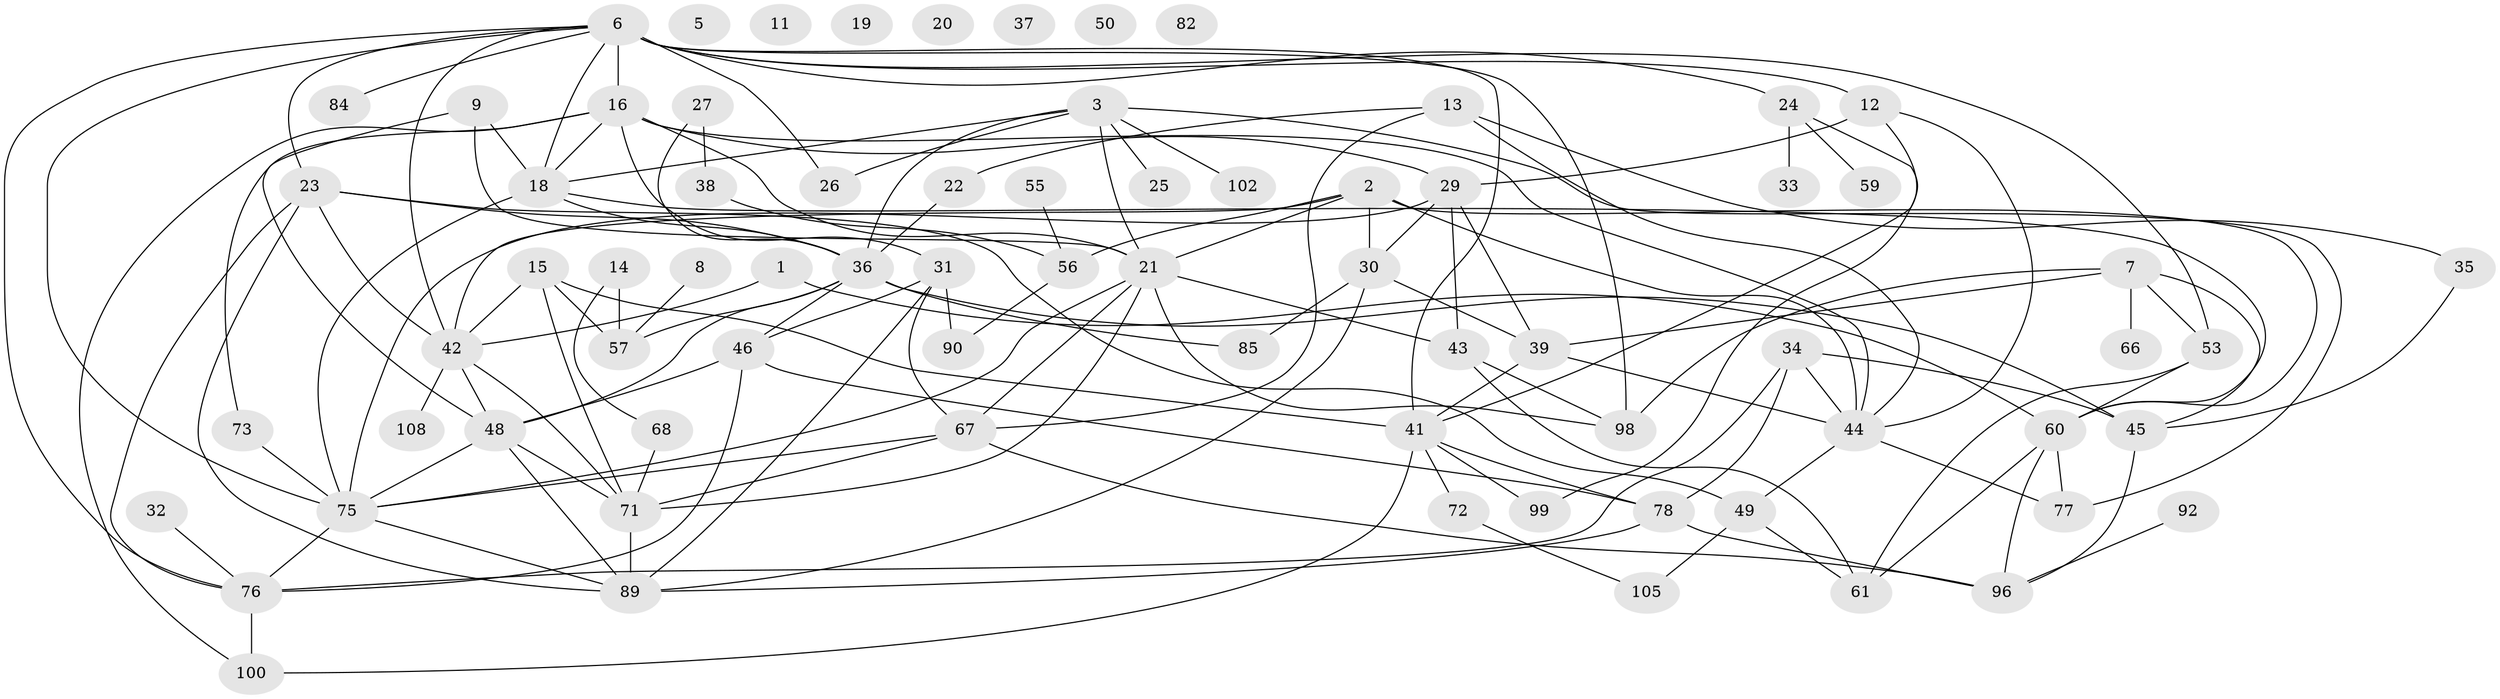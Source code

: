 // Generated by graph-tools (version 1.1) at 2025/23/03/03/25 07:23:28]
// undirected, 74 vertices, 141 edges
graph export_dot {
graph [start="1"]
  node [color=gray90,style=filled];
  1 [super="+62"];
  2 [super="+10"];
  3 [super="+4"];
  5;
  6 [super="+87"];
  7 [super="+28"];
  8;
  9;
  11;
  12 [super="+51"];
  13 [super="+65"];
  14;
  15;
  16 [super="+17"];
  18 [super="+58"];
  19;
  20;
  21 [super="+86"];
  22;
  23 [super="+80"];
  24 [super="+40"];
  25;
  26;
  27;
  29 [super="+81"];
  30 [super="+54"];
  31 [super="+79"];
  32;
  33;
  34 [super="+70"];
  35;
  36 [super="+95"];
  37;
  38;
  39 [super="+109"];
  41 [super="+110"];
  42 [super="+64"];
  43 [super="+88"];
  44 [super="+47"];
  45;
  46 [super="+52"];
  48 [super="+103"];
  49 [super="+94"];
  50;
  53 [super="+69"];
  55 [super="+74"];
  56 [super="+101"];
  57 [super="+106"];
  59;
  60 [super="+63"];
  61 [super="+104"];
  66;
  67 [super="+91"];
  68;
  71;
  72;
  73;
  75 [super="+93"];
  76 [super="+83"];
  77;
  78 [super="+107"];
  82;
  84;
  85;
  89 [super="+97"];
  90;
  92;
  96;
  98;
  99;
  100;
  102;
  105;
  108;
  1 -- 60;
  1 -- 42;
  2 -- 30;
  2 -- 42;
  2 -- 56;
  2 -- 60;
  2 -- 21;
  2 -- 44;
  3 -- 25;
  3 -- 26;
  3 -- 36;
  3 -- 18;
  3 -- 77;
  3 -- 102;
  3 -- 21;
  6 -- 12 [weight=2];
  6 -- 24;
  6 -- 26;
  6 -- 84;
  6 -- 98;
  6 -- 41;
  6 -- 42;
  6 -- 16 [weight=2];
  6 -- 53;
  6 -- 23;
  6 -- 75;
  6 -- 18;
  6 -- 76;
  7 -- 45;
  7 -- 66;
  7 -- 98;
  7 -- 39;
  7 -- 53;
  8 -- 57;
  9 -- 18;
  9 -- 48;
  9 -- 21;
  12 -- 41;
  12 -- 44;
  12 -- 29;
  13 -- 22;
  13 -- 35;
  13 -- 67;
  13 -- 44;
  14 -- 57;
  14 -- 68;
  15 -- 42;
  15 -- 57;
  15 -- 71;
  15 -- 41;
  16 -- 100;
  16 -- 73;
  16 -- 44;
  16 -- 18;
  16 -- 29;
  16 -- 31;
  16 -- 21;
  18 -- 75;
  18 -- 36;
  18 -- 60;
  21 -- 75;
  21 -- 98;
  21 -- 67;
  21 -- 71;
  21 -- 43;
  22 -- 36;
  23 -- 76;
  23 -- 49;
  23 -- 36;
  23 -- 89;
  23 -- 42;
  24 -- 33;
  24 -- 59;
  24 -- 99;
  27 -- 38;
  27 -- 36;
  29 -- 39;
  29 -- 43;
  29 -- 30;
  29 -- 75;
  30 -- 85;
  30 -- 39;
  30 -- 89;
  31 -- 90;
  31 -- 67;
  31 -- 46;
  31 -- 89;
  32 -- 76;
  34 -- 44;
  34 -- 76;
  34 -- 45;
  34 -- 78;
  35 -- 45;
  36 -- 45;
  36 -- 85;
  36 -- 46;
  36 -- 48;
  36 -- 57;
  38 -- 56;
  39 -- 44;
  39 -- 41;
  41 -- 99;
  41 -- 100;
  41 -- 72;
  41 -- 78;
  42 -- 48;
  42 -- 71;
  42 -- 108;
  43 -- 98;
  43 -- 61;
  44 -- 49;
  44 -- 77;
  45 -- 96;
  46 -- 48;
  46 -- 78;
  46 -- 76;
  48 -- 89;
  48 -- 75;
  48 -- 71;
  49 -- 105;
  49 -- 61;
  53 -- 60;
  53 -- 61;
  55 -- 56;
  56 -- 90;
  60 -- 61;
  60 -- 77;
  60 -- 96;
  67 -- 96;
  67 -- 75;
  67 -- 71;
  68 -- 71;
  71 -- 89;
  72 -- 105;
  73 -- 75;
  75 -- 76;
  75 -- 89;
  76 -- 100;
  78 -- 96;
  78 -- 89;
  92 -- 96;
}
